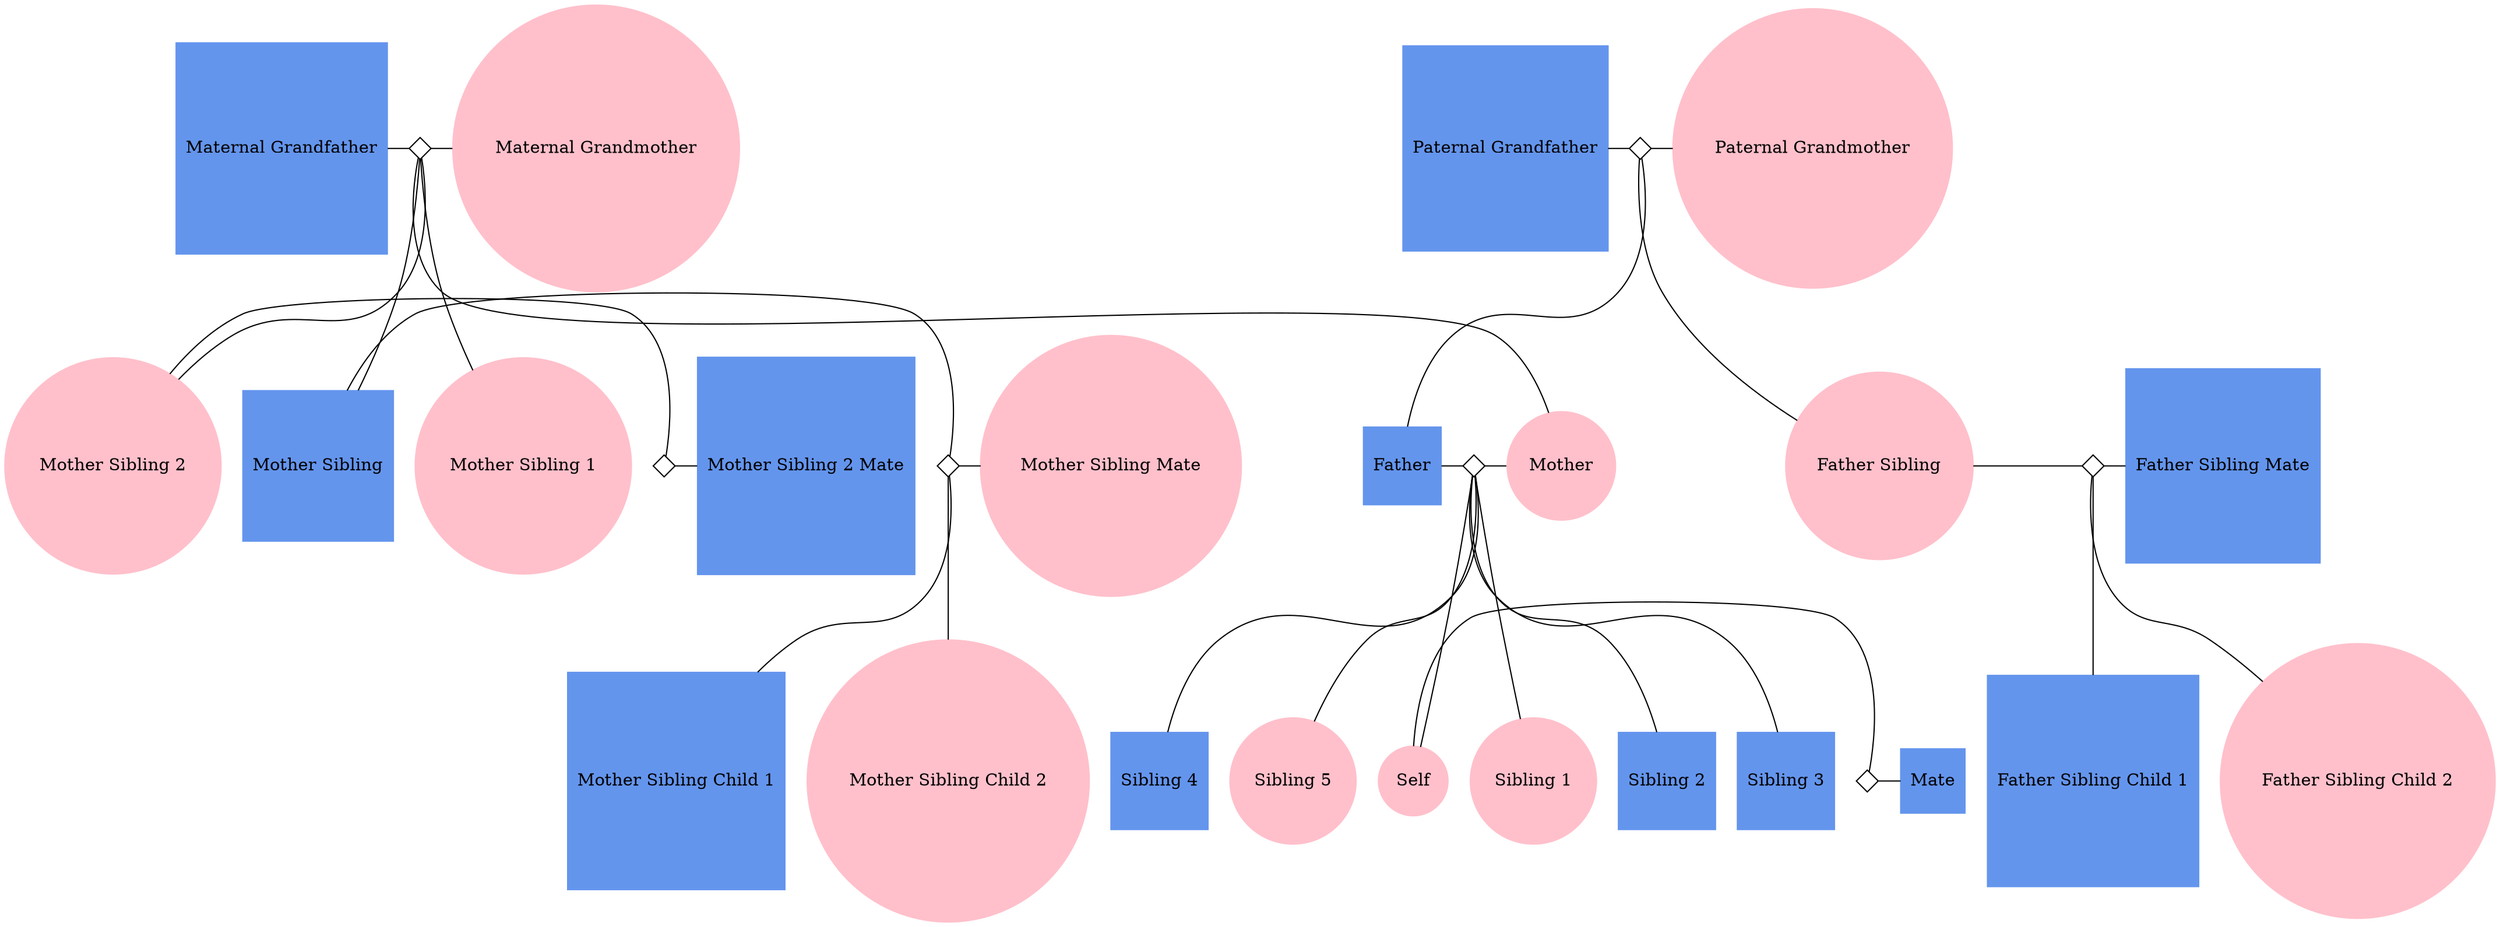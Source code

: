 graph f16 {
    
	"Self"                   [shape=oval, style=filled, regular=1, color="pink"] ;
	"Mate"                   [shape=box,  style=filled, regular=1, color="cornflowerblue"] ;
	"Sibling 1"              [shape=oval, style=filled, regular=1, color="pink"] ;
	"Sibling 2"              [shape=box,  style=filled, regular=1, color="cornflowerblue"] ;
	"Sibling 3"              [shape=box,  style=filled, regular=1, color="cornflowerblue"] ;
	"Sibling 4"              [shape=box,  style=filled, regular=1, color="cornflowerblue"] ;
	"Sibling 5"              [shape=oval, style=filled, regular=1, color="pink"] ;
	"Father"                 [shape=box,  style=filled, regular=1, color="cornflowerblue"] ;
	"Father Sibling"         [shape=oval, style=filled, regular=1, color="pink"] ;
	"Father Sibling Mate"    [shape=box,  style=filled, regular=1, color="cornflowerblue"] ;
	"Father Sibling Child 1" [shape=box,  style=filled, regular=1, color="cornflowerblue"] ;
	"Father Sibling Child 2" [shape=oval, style=filled, regular=1, color="pink"] ;
	"Paternal Grandmother"   [shape=oval, style=filled, regular=1, color="pink"] ;
	"Paternal Grandfather"   [shape=box,  style=filled, regular=1, color="cornflowerblue"] ;
	"Mother"                 [shape=oval, style=filled, regular=1, color="pink"] ;
	"Mother Sibling 1"       [shape=oval, style=filled, regular=1, color="pink"] ;
	"Mother Sibling 2"       [shape=oval, style=filled, regular=1, color="pink"] ;
	"Mother Sibling 2 Mate"  [shape=box,  style=filled, regular=1, color="cornflowerblue"] ;
	"Mother Sibling"         [shape=box,  style=filled, regular=1, color="cornflowerblue"] ;
	"Mother Sibling Mate"    [shape=oval, style=filled, regular=1, color="pink"] ;
	"Mother Sibling Child 1" [shape=box,  style=filled, regular=1, color="cornflowerblue"] ;
	"Mother Sibling Child 2" [shape=oval, style=filled, regular=1, color="pink"] ;
	"Maternal Grandmother"   [shape=oval, style=filled, regular=1, color="pink"] ;
	"Maternal Grandfather"   [shape=box,  style=filled, regular=1, color="cornflowerblue"] ;

	"self+mate"         [shape=diamond,label="",height=0.25,width=0.25] ;
	"father+mother"     [shape=diamond,label="",height=0.25,width=0.25] ;
    "pGFather+pGMother" [shape=diamond,label="",height=0.25,width=0.25] ;
	"mGFather+mGMother" [shape=diamond,label="",height=0.25,width=0.25] ;

    "fSibling+fSiblingMate"   [shape=diamond,label="",height=0.25,width=0.25] ;
    "mSibling+mSiblingMate"   [shape=diamond,label="",height=0.25,width=0.25] ;
    "mSibling2+mSibling2Mate" [shape=diamond,label="",height=0.25,width=0.25] ;

    "Father" -- "father+mother" -- "Mother" ;
    "Self" -- "self+mate" -- "Mate" ;
    "Paternal Grandfather" -- "pGFather+pGMother" -- "Paternal Grandmother" ;
    "Maternal Grandfather" -- "mGFather+mGMother" -- "Maternal Grandmother" ;

    "father+mother" -- "Self" ;
    "father+mother" -- "Sibling 1" ;
    "father+mother" -- "Sibling 2" ;
    "father+mother" -- "Sibling 3" ;
    "father+mother" -- "Sibling 4" ;
    "father+mother" -- "Sibling 5" ;

    "pGFather+pGMother" -- "Father" ;
    "pGFather+pGMother" -- "Father Sibling" ;

    "Father Sibling" -- "fSibling+fSiblingMate" -- "Father Sibling Mate" ;
    "Mother Sibling" -- "mSibling+mSiblingMate" -- "Mother Sibling Mate" ;
    "Mother Sibling 2" -- "mSibling2+mSibling2Mate" -- "Mother Sibling 2 Mate";

    "mGFather+mGMother" -- "Mother" ;
    "mGFather+mGMother" -- "Mother Sibling" ;
    "mGFather+mGMother" -- "Mother Sibling 1" ;
    "mGFather+mGMother" -- "Mother Sibling 2" ;

    "fSibling+fSiblingMate" -- "Father Sibling Child 1" ;
    "fSibling+fSiblingMate" -- "Father Sibling Child 2" ;

    "mSibling+mSiblingMate" -- "Mother Sibling Child 1" ;
    "mSibling+mSiblingMate" -- "Mother Sibling Child 2" ;

    {rank=same; "Self" "self+mate" "Mate"}
    {rank=same; "Father" "father+mother" "Mother"}
    {rank=same; "Paternal Grandfather" "pGFather+pGMother" "Paternal Grandmother"}
    {rank=same; "Maternal Grandfather" "mGFather+mGMother" "Maternal Grandmother"}
    {rank=same; "Father Sibling" "fSibling+fSiblingMate" "Father Sibling Mate"}
    {rank=same; "Mother Sibling" "mSibling+mSiblingMate" "Mother Sibling Mate"}
    {rank=same; "Mother Sibling 2" "mSibling2+mSibling2Mate" "Mother Sibling 2 Mate"}
    {rank=same; "Father Sibling Child 1" "Father Sibling Child 2"}
    {rank=same; "Mother Sibling Child 1" "Mother Sibling Child 2"}

}